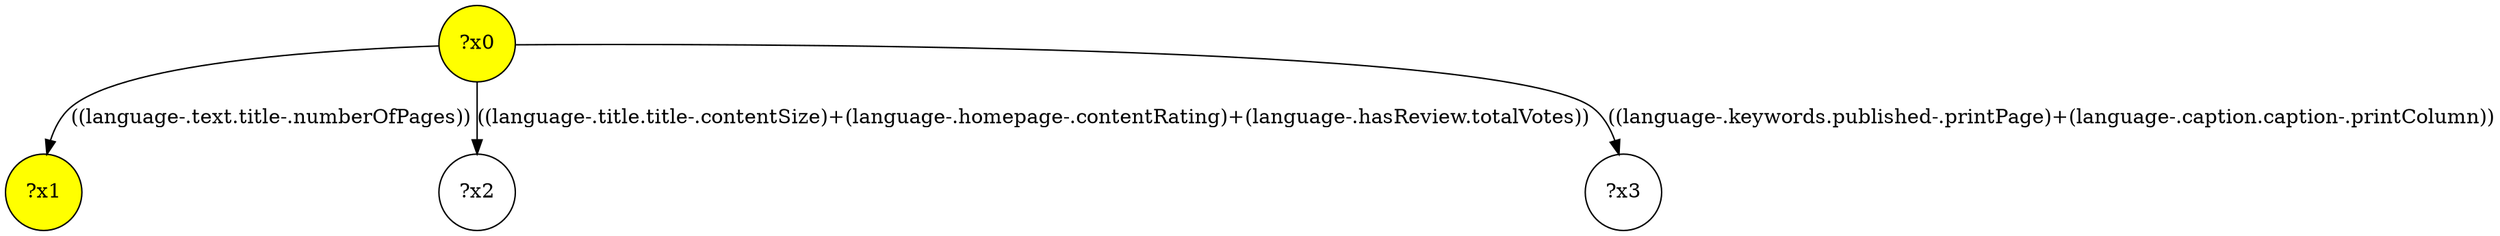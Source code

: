 digraph g {
	x0 [fillcolor="yellow", style="filled," shape=circle, label="?x0"];
	x1 [fillcolor="yellow", style="filled," shape=circle, label="?x1"];
	x0 -> x1 [label="((language-.text.title-.numberOfPages))"];
	x2 [shape=circle, label="?x2"];
	x0 -> x2 [label="((language-.title.title-.contentSize)+(language-.homepage-.contentRating)+(language-.hasReview.totalVotes))"];
	x3 [shape=circle, label="?x3"];
	x0 -> x3 [label="((language-.keywords.published-.printPage)+(language-.caption.caption-.printColumn))"];
}
